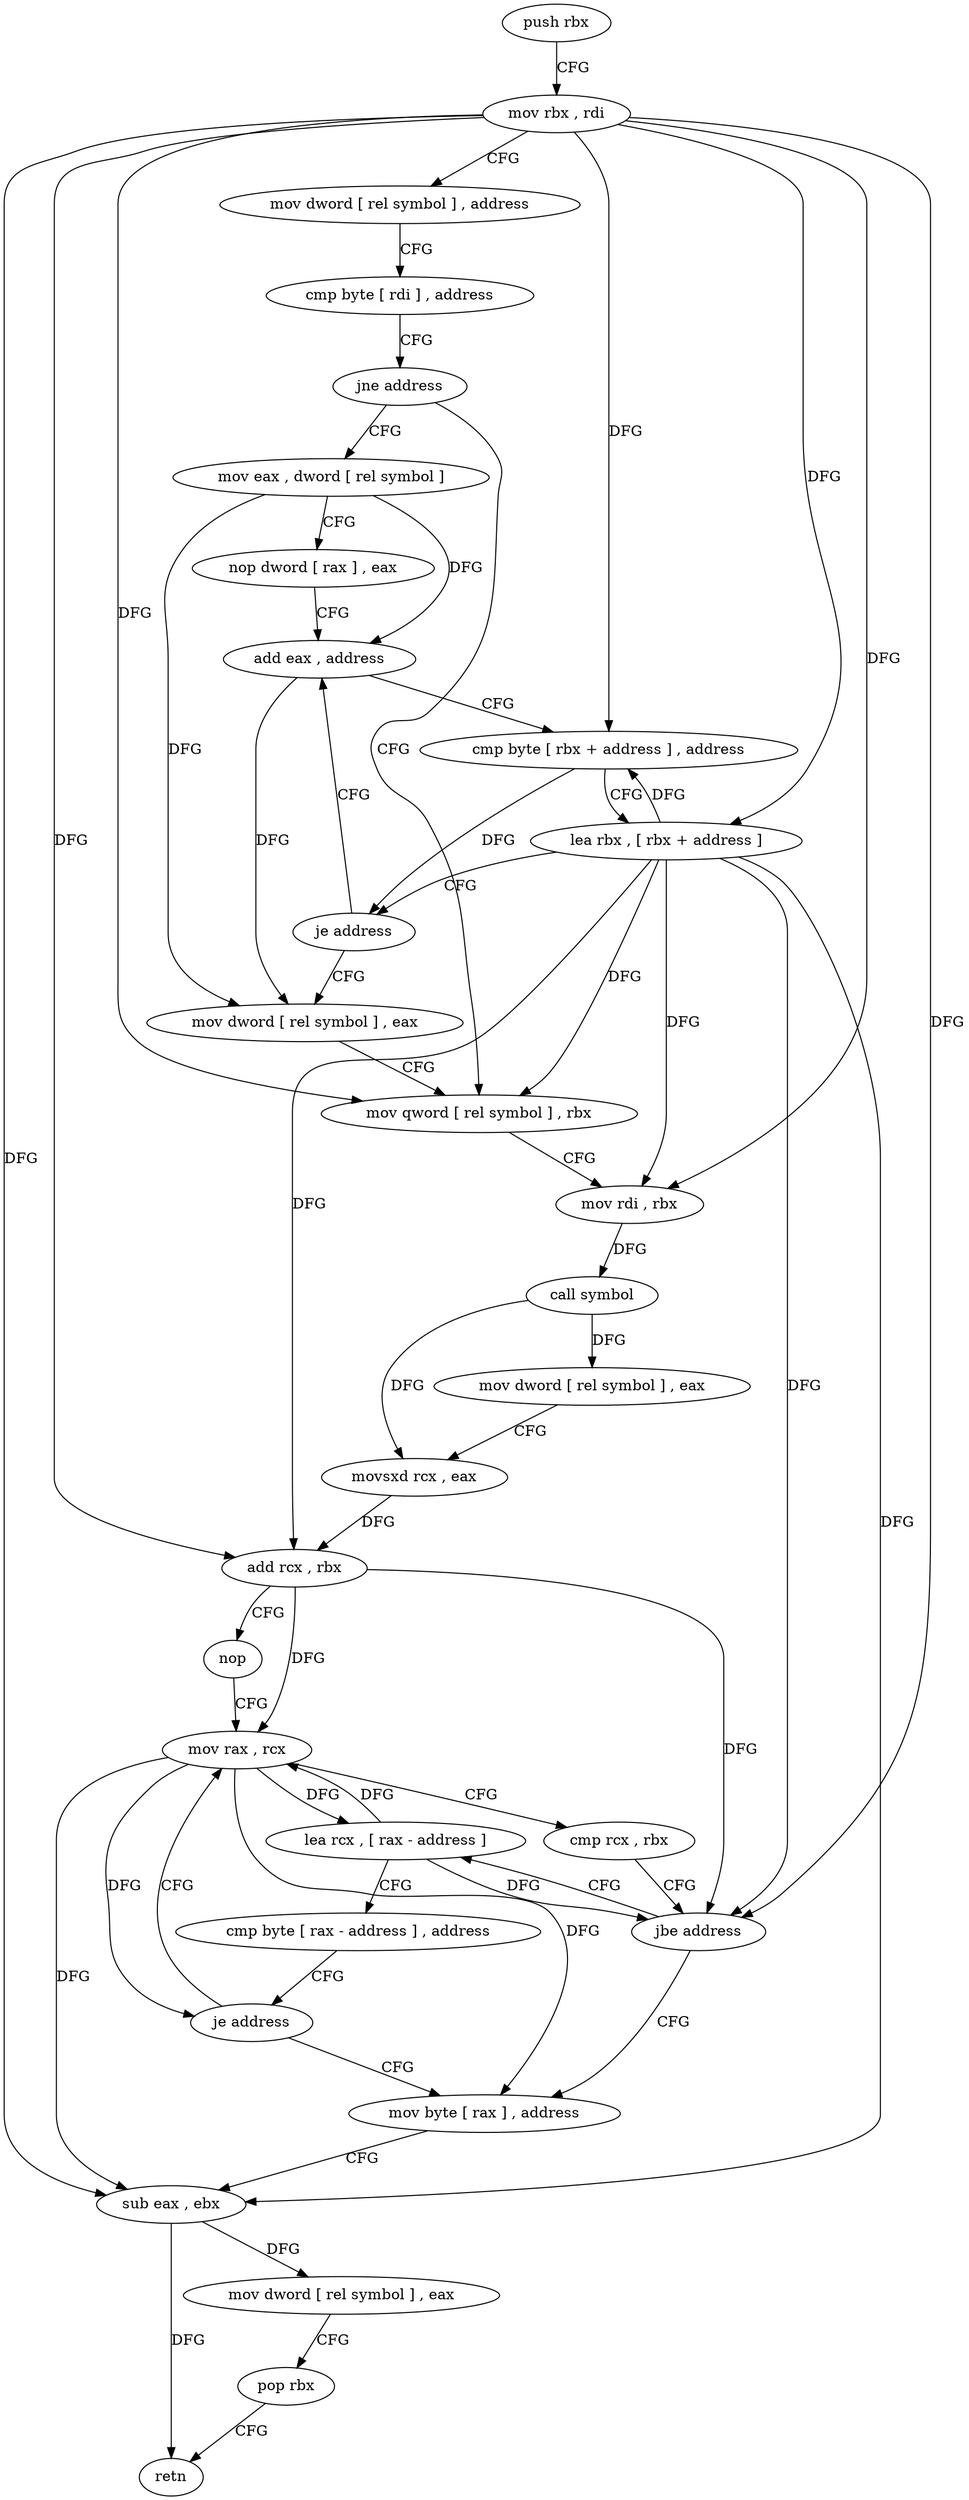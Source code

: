 digraph "func" {
"4201936" [label = "push rbx" ]
"4201937" [label = "mov rbx , rdi" ]
"4201940" [label = "mov dword [ rel symbol ] , address" ]
"4201950" [label = "cmp byte [ rdi ] , address" ]
"4201953" [label = "jne address" ]
"4201987" [label = "mov qword [ rel symbol ] , rbx" ]
"4201955" [label = "mov eax , dword [ rel symbol ]" ]
"4201994" [label = "mov rdi , rbx" ]
"4201997" [label = "call symbol" ]
"4202002" [label = "mov dword [ rel symbol ] , eax" ]
"4202008" [label = "movsxd rcx , eax" ]
"4202011" [label = "add rcx , rbx" ]
"4202014" [label = "nop" ]
"4202016" [label = "mov rax , rcx" ]
"4201961" [label = "nop dword [ rax ] , eax" ]
"4201968" [label = "add eax , address" ]
"4202034" [label = "mov byte [ rax ] , address" ]
"4202037" [label = "sub eax , ebx" ]
"4202039" [label = "mov dword [ rel symbol ] , eax" ]
"4202045" [label = "pop rbx" ]
"4202046" [label = "retn" ]
"4202024" [label = "lea rcx , [ rax - address ]" ]
"4202028" [label = "cmp byte [ rax - address ] , address" ]
"4202032" [label = "je address" ]
"4201971" [label = "cmp byte [ rbx + address ] , address" ]
"4201975" [label = "lea rbx , [ rbx + address ]" ]
"4201979" [label = "je address" ]
"4201981" [label = "mov dword [ rel symbol ] , eax" ]
"4202019" [label = "cmp rcx , rbx" ]
"4202022" [label = "jbe address" ]
"4201936" -> "4201937" [ label = "CFG" ]
"4201937" -> "4201940" [ label = "CFG" ]
"4201937" -> "4201987" [ label = "DFG" ]
"4201937" -> "4201994" [ label = "DFG" ]
"4201937" -> "4202011" [ label = "DFG" ]
"4201937" -> "4202022" [ label = "DFG" ]
"4201937" -> "4201971" [ label = "DFG" ]
"4201937" -> "4201975" [ label = "DFG" ]
"4201937" -> "4202037" [ label = "DFG" ]
"4201940" -> "4201950" [ label = "CFG" ]
"4201950" -> "4201953" [ label = "CFG" ]
"4201953" -> "4201987" [ label = "CFG" ]
"4201953" -> "4201955" [ label = "CFG" ]
"4201987" -> "4201994" [ label = "CFG" ]
"4201955" -> "4201961" [ label = "CFG" ]
"4201955" -> "4201968" [ label = "DFG" ]
"4201955" -> "4201981" [ label = "DFG" ]
"4201994" -> "4201997" [ label = "DFG" ]
"4201997" -> "4202002" [ label = "DFG" ]
"4201997" -> "4202008" [ label = "DFG" ]
"4202002" -> "4202008" [ label = "CFG" ]
"4202008" -> "4202011" [ label = "DFG" ]
"4202011" -> "4202014" [ label = "CFG" ]
"4202011" -> "4202016" [ label = "DFG" ]
"4202011" -> "4202022" [ label = "DFG" ]
"4202014" -> "4202016" [ label = "CFG" ]
"4202016" -> "4202019" [ label = "CFG" ]
"4202016" -> "4202034" [ label = "DFG" ]
"4202016" -> "4202037" [ label = "DFG" ]
"4202016" -> "4202024" [ label = "DFG" ]
"4202016" -> "4202032" [ label = "DFG" ]
"4201961" -> "4201968" [ label = "CFG" ]
"4201968" -> "4201971" [ label = "CFG" ]
"4201968" -> "4201981" [ label = "DFG" ]
"4202034" -> "4202037" [ label = "CFG" ]
"4202037" -> "4202039" [ label = "DFG" ]
"4202037" -> "4202046" [ label = "DFG" ]
"4202039" -> "4202045" [ label = "CFG" ]
"4202045" -> "4202046" [ label = "CFG" ]
"4202024" -> "4202028" [ label = "CFG" ]
"4202024" -> "4202016" [ label = "DFG" ]
"4202024" -> "4202022" [ label = "DFG" ]
"4202028" -> "4202032" [ label = "CFG" ]
"4202032" -> "4202016" [ label = "CFG" ]
"4202032" -> "4202034" [ label = "CFG" ]
"4201971" -> "4201975" [ label = "CFG" ]
"4201971" -> "4201979" [ label = "DFG" ]
"4201975" -> "4201979" [ label = "CFG" ]
"4201975" -> "4201987" [ label = "DFG" ]
"4201975" -> "4201994" [ label = "DFG" ]
"4201975" -> "4202011" [ label = "DFG" ]
"4201975" -> "4202022" [ label = "DFG" ]
"4201975" -> "4201971" [ label = "DFG" ]
"4201975" -> "4202037" [ label = "DFG" ]
"4201979" -> "4201968" [ label = "CFG" ]
"4201979" -> "4201981" [ label = "CFG" ]
"4201981" -> "4201987" [ label = "CFG" ]
"4202019" -> "4202022" [ label = "CFG" ]
"4202022" -> "4202034" [ label = "CFG" ]
"4202022" -> "4202024" [ label = "CFG" ]
}
